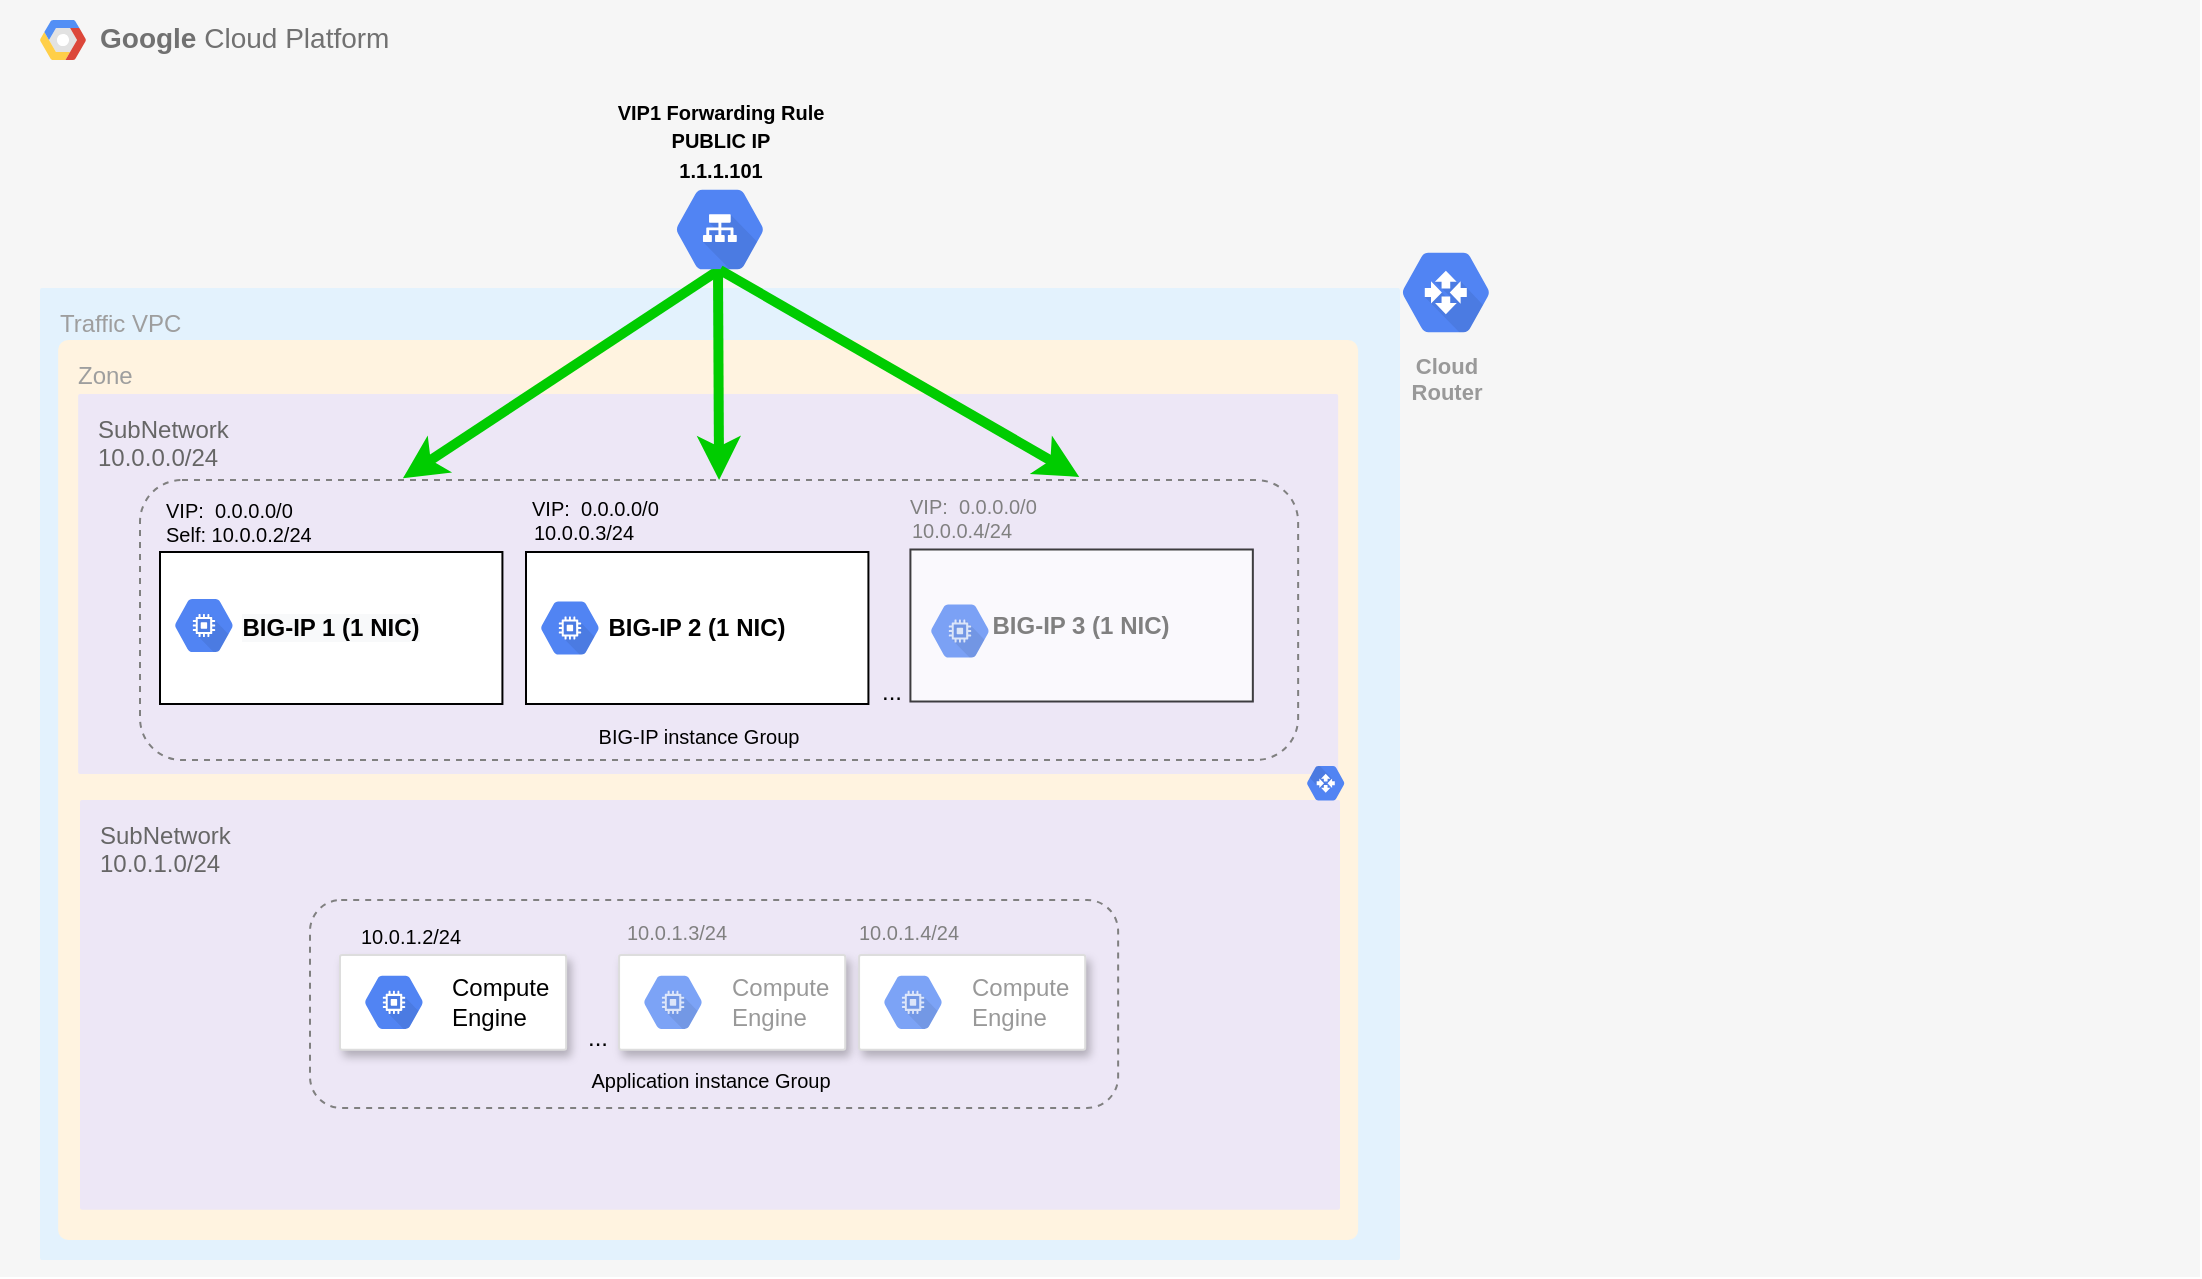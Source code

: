 <mxfile version="14.6.13" type="device"><diagram id="hrUrZuJ2duOs5Gn9yQjz" name="Page-1"><mxGraphModel dx="808" dy="2183" grid="1" gridSize="10" guides="1" tooltips="1" connect="1" arrows="1" fold="1" page="1" pageScale="1" pageWidth="1100" pageHeight="850" math="0" shadow="0"><root><mxCell id="0"/><mxCell id="1" parent="0"/><mxCell id="L_oeTIUVo5TAKEpqotAu-3" value="&lt;b&gt;Google &lt;/b&gt;Cloud Platform" style="fillColor=#F6F6F6;strokeColor=none;shadow=0;gradientColor=none;fontSize=14;align=left;spacing=10;fontColor=#717171;9E9E9E;verticalAlign=top;spacingTop=-4;fontStyle=0;spacingLeft=40;html=1;" parent="1" vertex="1"><mxGeometry y="-856" width="1100" height="638.5" as="geometry"/></mxCell><mxCell id="L_oeTIUVo5TAKEpqotAu-4" value="" style="shape=mxgraph.gcp2.google_cloud_platform;fillColor=#F6F6F6;strokeColor=none;shadow=0;gradientColor=none;" parent="L_oeTIUVo5TAKEpqotAu-3" vertex="1"><mxGeometry width="23" height="20" relative="1" as="geometry"><mxPoint x="20" y="10" as="offset"/></mxGeometry></mxCell><mxCell id="L_oeTIUVo5TAKEpqotAu-30" value="Traffic VPC" style="points=[[0,0,0],[0.25,0,0],[0.5,0,0],[0.75,0,0],[1,0,0],[1,0.25,0],[1,0.5,0],[1,0.75,0],[1,1,0],[0.75,1,0],[0.5,1,0],[0.25,1,0],[0,1,0],[0,0.75,0],[0,0.5,0],[0,0.25,0]];rounded=1;absoluteArcSize=1;arcSize=2;html=1;strokeColor=none;gradientColor=none;shadow=0;dashed=0;fontSize=12;fontColor=#9E9E9E;align=left;verticalAlign=top;spacing=10;spacingTop=-4;fillColor=#E3F2FD;" parent="L_oeTIUVo5TAKEpqotAu-3" vertex="1"><mxGeometry x="20" y="144.03" width="680" height="485.97" as="geometry"/></mxCell><mxCell id="L_oeTIUVo5TAKEpqotAu-31" value="Zone" style="points=[[0,0,0],[0.25,0,0],[0.5,0,0],[0.75,0,0],[1,0,0],[1,0.25,0],[1,0.5,0],[1,0.75,0],[1,1,0],[0.75,1,0],[0.5,1,0],[0.25,1,0],[0,1,0],[0,0.75,0],[0,0.5,0],[0,0.25,0]];rounded=1;absoluteArcSize=1;arcSize=10;html=1;strokeColor=none;gradientColor=none;shadow=0;dashed=0;fontSize=12;fontColor=#9E9E9E;align=left;verticalAlign=top;spacing=10;spacingTop=-4;fillColor=#FFF3E0;" parent="L_oeTIUVo5TAKEpqotAu-30" vertex="1"><mxGeometry width="650" height="450" relative="1" as="geometry"><mxPoint x="9.07" y="25.97" as="offset"/></mxGeometry></mxCell><mxCell id="L_oeTIUVo5TAKEpqotAu-32" value="&lt;font color=&quot;#666666&quot;&gt;SubNetwork&lt;br&gt;10.0.0.0/24&lt;/font&gt;" style="points=[[0,0,0],[0.25,0,0],[0.5,0,0],[0.75,0,0],[1,0,0],[1,0.25,0],[1,0.5,0],[1,0.75,0],[1,1,0],[0.75,1,0],[0.5,1,0],[0.25,1,0],[0,1,0],[0,0.75,0],[0,0.5,0],[0,0.25,0]];rounded=1;absoluteArcSize=1;arcSize=2;html=1;strokeColor=none;gradientColor=none;shadow=0;dashed=0;fontSize=12;fontColor=#9E9E9E;align=left;verticalAlign=top;spacing=10;spacingTop=-4;fillColor=#EDE7F6;" parent="L_oeTIUVo5TAKEpqotAu-31" vertex="1"><mxGeometry width="630" height="190" relative="1" as="geometry"><mxPoint x="10" y="27" as="offset"/></mxGeometry></mxCell><mxCell id="L_oeTIUVo5TAKEpqotAu-89" value="&lt;font style=&quot;font-size: 10px&quot;&gt;&lt;span&gt;0.0.0.0:http&lt;/span&gt;&lt;/font&gt;" style="text;html=1;align=left;verticalAlign=middle;resizable=0;points=[];autosize=1;fontStyle=1" parent="L_oeTIUVo5TAKEpqotAu-31" vertex="1"><mxGeometry x="239.934" y="354.882" width="70" height="20" as="geometry"/></mxCell><mxCell id="DzZYeF4MVpdsK01x4poW-1" value="&lt;font color=&quot;#666666&quot;&gt;SubNetwork&lt;br&gt;10.0.1.0/24&lt;/font&gt;" style="points=[[0,0,0],[0.25,0,0],[0.5,0,0],[0.75,0,0],[1,0,0],[1,0.25,0],[1,0.5,0],[1,0.75,0],[1,1,0],[0.75,1,0],[0.5,1,0],[0.25,1,0],[0,1,0],[0,0.75,0],[0,0.5,0],[0,0.25,0]];rounded=1;absoluteArcSize=1;arcSize=2;html=1;strokeColor=none;gradientColor=none;shadow=0;dashed=0;fontSize=12;fontColor=#9E9E9E;align=left;verticalAlign=top;spacing=10;spacingTop=-4;fillColor=#EDE7F6;" vertex="1" parent="L_oeTIUVo5TAKEpqotAu-31"><mxGeometry x="10.93" y="230" width="630" height="204.88" as="geometry"/></mxCell><mxCell id="veZG__Dy6hjF33BgE7It-9" value="" style="strokeColor=#dddddd;shadow=1;strokeWidth=1;rounded=1;absoluteArcSize=1;arcSize=2;" parent="L_oeTIUVo5TAKEpqotAu-31" vertex="1"><mxGeometry x="140.93" y="307.507" width="113.07" height="47.372" as="geometry"/></mxCell><mxCell id="veZG__Dy6hjF33BgE7It-10" value="&lt;font color=&quot;#000000&quot;&gt;Compute &lt;br&gt;Engine&lt;/font&gt;" style="dashed=0;connectable=0;html=1;fillColor=#5184F3;strokeColor=none;shape=mxgraph.gcp2.hexIcon;prIcon=compute_engine;part=1;labelPosition=right;verticalLabelPosition=middle;align=left;verticalAlign=middle;spacingLeft=5;fontColor=#999999;fontSize=12;" parent="veZG__Dy6hjF33BgE7It-9" vertex="1"><mxGeometry y="0.5" width="44" height="39" relative="1" as="geometry"><mxPoint x="5" y="-19.5" as="offset"/></mxGeometry></mxCell><mxCell id="i-7Z5bn5I6anRkR01u8z-23" value="&lt;b style=&quot;color: rgb(153 , 153 , 153) ; font-family: &amp;#34;helvetica&amp;#34; ; font-size: 12px ; font-style: normal ; letter-spacing: normal ; text-align: left ; text-indent: 0px ; text-transform: none ; word-spacing: 0px ; background-color: rgb(248 , 249 , 250)&quot;&gt;&lt;font color=&quot;#000000&quot;&gt;BIG-IP 1 (1 NIC)&lt;/font&gt;&lt;/b&gt;" style="rounded=0;whiteSpace=wrap;html=1;" parent="L_oeTIUVo5TAKEpqotAu-31" vertex="1"><mxGeometry x="50.93" y="106" width="171.21" height="76" as="geometry"/></mxCell><mxCell id="DzZYeF4MVpdsK01x4poW-3" value="&lt;b style=&quot;color: rgb(153 , 153 , 153) ; font-family: &amp;#34;helvetica&amp;#34; ; text-align: left&quot;&gt;&lt;font color=&quot;#000000&quot;&gt;BIG-IP 2 (1 NIC)&lt;/font&gt;&lt;/b&gt;" style="rounded=0;whiteSpace=wrap;html=1;" vertex="1" parent="L_oeTIUVo5TAKEpqotAu-31"><mxGeometry x="233.93" y="106" width="171.21" height="76" as="geometry"/></mxCell><mxCell id="DzZYeF4MVpdsK01x4poW-11" value="&lt;b style=&quot;font-family: &amp;#34;helvetica&amp;#34; ; text-align: left&quot;&gt;&lt;font color=&quot;#808080&quot;&gt;BIG-IP 3 (1 NIC)&lt;/font&gt;&lt;/b&gt;" style="rounded=0;whiteSpace=wrap;html=1;opacity=75;" vertex="1" parent="L_oeTIUVo5TAKEpqotAu-31"><mxGeometry x="426.14" y="104.75" width="171.21" height="76" as="geometry"/></mxCell><mxCell id="DzZYeF4MVpdsK01x4poW-15" value="" style="dashed=0;connectable=0;html=1;fillColor=#5184F3;strokeColor=none;shape=mxgraph.gcp2.hexIcon;prIcon=compute_engine;part=1;labelPosition=right;verticalLabelPosition=middle;align=left;verticalAlign=middle;spacingLeft=5;fontColor=#999999;fontSize=12;" vertex="1" parent="L_oeTIUVo5TAKEpqotAu-31"><mxGeometry x="233.93" y="124.5" width="44" height="39" as="geometry"/></mxCell><mxCell id="DzZYeF4MVpdsK01x4poW-22" value="" style="strokeColor=#dddddd;shadow=1;strokeWidth=1;rounded=1;absoluteArcSize=1;arcSize=2;" vertex="1" parent="L_oeTIUVo5TAKEpqotAu-31"><mxGeometry x="280.47" y="307.507" width="113.07" height="47.372" as="geometry"/></mxCell><mxCell id="DzZYeF4MVpdsK01x4poW-23" value="Compute &lt;br&gt;Engine" style="dashed=0;connectable=0;html=1;fillColor=#5184F3;strokeColor=none;shape=mxgraph.gcp2.hexIcon;prIcon=compute_engine;part=1;labelPosition=right;verticalLabelPosition=middle;align=left;verticalAlign=middle;spacingLeft=5;fontColor=#999999;fontSize=12;opacity=75;" vertex="1" parent="DzZYeF4MVpdsK01x4poW-22"><mxGeometry y="0.5" width="44" height="39" relative="1" as="geometry"><mxPoint x="5" y="-19.5" as="offset"/></mxGeometry></mxCell><mxCell id="DzZYeF4MVpdsK01x4poW-24" value="" style="strokeColor=#dddddd;shadow=1;strokeWidth=1;rounded=1;absoluteArcSize=1;arcSize=2;" vertex="1" parent="L_oeTIUVo5TAKEpqotAu-31"><mxGeometry x="400.47" y="307.507" width="113.07" height="47.372" as="geometry"/></mxCell><mxCell id="DzZYeF4MVpdsK01x4poW-25" value="Compute&lt;br&gt;Engine" style="dashed=0;connectable=0;html=1;fillColor=#5184F3;strokeColor=none;shape=mxgraph.gcp2.hexIcon;prIcon=compute_engine;part=1;labelPosition=right;verticalLabelPosition=middle;align=left;verticalAlign=middle;spacingLeft=5;fontColor=#999999;fontSize=12;opacity=75;" vertex="1" parent="DzZYeF4MVpdsK01x4poW-24"><mxGeometry y="0.5" width="44" height="39" relative="1" as="geometry"><mxPoint x="5" y="-19.5" as="offset"/></mxGeometry></mxCell><mxCell id="DzZYeF4MVpdsK01x4poW-26" value="&lt;font style=&quot;font-size: 10px&quot;&gt;10.0.1.2/24&lt;/font&gt;" style="text;html=1;align=center;verticalAlign=middle;resizable=0;points=[];autosize=1;" vertex="1" parent="L_oeTIUVo5TAKEpqotAu-31"><mxGeometry x="140.933" y="287.503" width="70" height="20" as="geometry"/></mxCell><mxCell id="veZG__Dy6hjF33BgE7It-8" value="&lt;font style=&quot;font-size: 10px&quot;&gt;Application instance Group&lt;/font&gt;" style="text;html=1;align=center;verticalAlign=middle;resizable=0;points=[];autosize=1;" parent="L_oeTIUVo5TAKEpqotAu-31" vertex="1"><mxGeometry x="255.934" y="359.997" width="140" height="20" as="geometry"/></mxCell><mxCell id="DzZYeF4MVpdsK01x4poW-29" value="&lt;font style=&quot;font-size: 10px&quot;&gt;BIG-IP instance Group&lt;/font&gt;" style="text;html=1;align=center;verticalAlign=middle;resizable=0;points=[];autosize=1;" vertex="1" parent="L_oeTIUVo5TAKEpqotAu-31"><mxGeometry x="259.534" y="187.997" width="120" height="20" as="geometry"/></mxCell><mxCell id="i-7Z5bn5I6anRkR01u8z-24" value="&lt;br&gt;" style="dashed=0;connectable=0;html=1;fillColor=#5184F3;strokeColor=none;shape=mxgraph.gcp2.hexIcon;prIcon=compute_engine;part=1;labelPosition=right;verticalLabelPosition=middle;align=left;verticalAlign=middle;spacingLeft=5;fontColor=#999999;fontSize=12;" parent="L_oeTIUVo5TAKEpqotAu-31" vertex="1"><mxGeometry x="50.93" y="123.25" width="44" height="39" as="geometry"/></mxCell><mxCell id="DzZYeF4MVpdsK01x4poW-32" value="..." style="text;html=1;strokeColor=none;fillColor=none;align=center;verticalAlign=middle;whiteSpace=wrap;rounded=0;opacity=75;" vertex="1" parent="L_oeTIUVo5TAKEpqotAu-31"><mxGeometry x="396.47" y="167" width="40" height="18" as="geometry"/></mxCell><mxCell id="DzZYeF4MVpdsK01x4poW-35" value="" style="rounded=1;whiteSpace=wrap;html=1;fillColor=none;strokeColor=#808080;dashed=1;" vertex="1" parent="L_oeTIUVo5TAKEpqotAu-31"><mxGeometry x="40.93" y="70" width="579.07" height="140" as="geometry"/></mxCell><mxCell id="DzZYeF4MVpdsK01x4poW-36" value="" style="rounded=1;whiteSpace=wrap;html=1;fillColor=none;strokeColor=#808080;dashed=1;" vertex="1" parent="L_oeTIUVo5TAKEpqotAu-31"><mxGeometry x="125.93" y="280" width="404.07" height="104" as="geometry"/></mxCell><mxCell id="L_oeTIUVo5TAKEpqotAu-59" value="Cloud&#10;Router" style="html=1;fillColor=#5184F3;strokeColor=none;verticalAlign=top;labelPosition=center;verticalLabelPosition=bottom;align=center;spacingTop=-6;fontSize=11;fontStyle=1;fontColor=#999999;shape=mxgraph.gcp2.hexIcon;prIcon=cloud_router" parent="L_oeTIUVo5TAKEpqotAu-3" vertex="1"><mxGeometry x="690" y="117" width="66" height="58.5" as="geometry"/></mxCell><mxCell id="i-7Z5bn5I6anRkR01u8z-21" style="edgeStyle=orthogonalEdgeStyle;rounded=0;orthogonalLoop=1;jettySize=auto;html=1;exitX=0.5;exitY=1;exitDx=0;exitDy=0;exitPerimeter=0;" parent="L_oeTIUVo5TAKEpqotAu-3" edge="1"><mxGeometry relative="1" as="geometry"><mxPoint x="360" y="400.0" as="sourcePoint"/><mxPoint x="360" y="400.0" as="targetPoint"/></mxGeometry></mxCell><mxCell id="i-7Z5bn5I6anRkR01u8z-32" value="" style="endArrow=classic;html=1;exitX=0.5;exitY=0.84;exitDx=0;exitDy=0;exitPerimeter=0;strokeColor=#00CC00;strokeWidth=5;gradientColor=none;entryX=0.227;entryY=-0.006;entryDx=0;entryDy=0;entryPerimeter=0;" parent="L_oeTIUVo5TAKEpqotAu-3" source="DzZYeF4MVpdsK01x4poW-8" edge="1" target="DzZYeF4MVpdsK01x4poW-35"><mxGeometry width="50" height="50" relative="1" as="geometry"><mxPoint x="251.564" y="104.5" as="sourcePoint"/><mxPoint x="190" y="246" as="targetPoint"/><Array as="points"/></mxGeometry></mxCell><mxCell id="DzZYeF4MVpdsK01x4poW-8" value="" style="sketch=0;html=1;fillColor=#5184F3;strokeColor=none;verticalAlign=top;labelPosition=center;verticalLabelPosition=bottom;align=center;spacingTop=-6;fontSize=11;fontStyle=1;fontColor=#999999;shape=mxgraph.gcp2.hexIcon;prIcon=cloud_load_balancing" vertex="1" parent="L_oeTIUVo5TAKEpqotAu-3"><mxGeometry x="327" y="85.53" width="66" height="58.5" as="geometry"/></mxCell><mxCell id="i-7Z5bn5I6anRkR01u8z-31" value="&lt;font style=&quot;font-size: 10px&quot;&gt;&lt;b&gt;VIP1 Forwarding Rule&lt;br&gt;PUBLIC IP&lt;br&gt;1.1.1.101&lt;/b&gt;&lt;br&gt;&lt;/font&gt;" style="text;html=1;align=center;verticalAlign=middle;resizable=0;points=[];autosize=1;" parent="L_oeTIUVo5TAKEpqotAu-3" vertex="1"><mxGeometry x="300.004" y="44.53" width="120" height="50" as="geometry"/></mxCell><mxCell id="DzZYeF4MVpdsK01x4poW-10" value="" style="endArrow=classic;html=1;strokeColor=#00CC00;strokeWidth=5;gradientColor=none;entryX=0.811;entryY=-0.011;entryDx=0;entryDy=0;entryPerimeter=0;" edge="1" parent="L_oeTIUVo5TAKEpqotAu-3" target="DzZYeF4MVpdsK01x4poW-35"><mxGeometry width="50" height="50" relative="1" as="geometry"><mxPoint x="360" y="135" as="sourcePoint"/><mxPoint x="530" y="236" as="targetPoint"/><Array as="points"/></mxGeometry></mxCell><mxCell id="yoABx-35BRIv0o9AAoPa-27" value="&lt;font style=&quot;font-size: 10px&quot;&gt;Self: 10.0.0.2/24&lt;/font&gt;" style="text;html=1;align=left;verticalAlign=middle;resizable=0;points=[];autosize=1;" parent="1" vertex="1"><mxGeometry x="81.004" y="-599.251" width="90" height="20" as="geometry"/></mxCell><mxCell id="yoABx-35BRIv0o9AAoPa-28" value="&lt;font style=&quot;font-size: 10px&quot;&gt;VIP:&amp;nbsp; 0.0.0.0/0&lt;/font&gt;" style="text;html=1;align=left;verticalAlign=middle;resizable=0;points=[];autosize=1;" parent="1" vertex="1"><mxGeometry x="81.004" y="-611.251" width="80" height="20" as="geometry"/></mxCell><mxCell id="DzZYeF4MVpdsK01x4poW-6" value="&lt;font style=&quot;font-size: 10px&quot;&gt;10.0.0.3/24&lt;/font&gt;" style="text;html=1;align=left;verticalAlign=middle;resizable=0;points=[];autosize=1;" vertex="1" parent="1"><mxGeometry x="265.004" y="-600.251" width="70" height="20" as="geometry"/></mxCell><mxCell id="DzZYeF4MVpdsK01x4poW-9" value="&lt;font style=&quot;font-size: 10px&quot;&gt;VIP:&amp;nbsp; 0.0.0.0/0&lt;/font&gt;" style="text;html=1;align=left;verticalAlign=middle;resizable=0;points=[];autosize=1;" vertex="1" parent="1"><mxGeometry x="264.004" y="-612.251" width="80" height="20" as="geometry"/></mxCell><mxCell id="DzZYeF4MVpdsK01x4poW-12" value="&lt;font style=&quot;font-size: 10px&quot; color=&quot;#808080&quot;&gt;10.0.0.4/24&lt;/font&gt;" style="text;html=1;align=left;verticalAlign=middle;resizable=0;points=[];autosize=1;" vertex="1" parent="1"><mxGeometry x="454.004" y="-601.251" width="70" height="20" as="geometry"/></mxCell><mxCell id="DzZYeF4MVpdsK01x4poW-13" value="&lt;font style=&quot;font-size: 10px&quot; color=&quot;#808080&quot;&gt;VIP:&amp;nbsp; 0.0.0.0/0&lt;/font&gt;" style="text;html=1;align=left;verticalAlign=middle;resizable=0;points=[];autosize=1;" vertex="1" parent="1"><mxGeometry x="453.004" y="-613.251" width="80" height="20" as="geometry"/></mxCell><mxCell id="DzZYeF4MVpdsK01x4poW-17" value="" style="endArrow=classic;html=1;exitX=0.5;exitY=0.84;exitDx=0;exitDy=0;exitPerimeter=0;strokeColor=#00CC00;strokeWidth=5;gradientColor=none;entryX=0.5;entryY=0;entryDx=0;entryDy=0;" edge="1" parent="1" target="DzZYeF4MVpdsK01x4poW-35"><mxGeometry width="50" height="50" relative="1" as="geometry"><mxPoint x="359" y="-721.33" as="sourcePoint"/><mxPoint x="355" y="-620" as="targetPoint"/><Array as="points"/></mxGeometry></mxCell><mxCell id="DzZYeF4MVpdsK01x4poW-21" value="&lt;br&gt;" style="html=1;fillColor=#5184F3;strokeColor=none;verticalAlign=top;labelPosition=center;verticalLabelPosition=bottom;align=center;spacingTop=-6;fontSize=11;fontStyle=1;fontColor=#999999;shape=mxgraph.gcp2.hexIcon;prIcon=cloud_router;aspect=fixed;direction=west;" vertex="1" parent="1"><mxGeometry x="648.598" y="-476.997" width="28.458" height="25.227" as="geometry"/></mxCell><mxCell id="DzZYeF4MVpdsK01x4poW-27" value="&lt;font style=&quot;font-size: 10px&quot; color=&quot;#808080&quot;&gt;10.0.1.3/24&lt;/font&gt;" style="text;html=1;align=center;verticalAlign=middle;resizable=0;points=[];autosize=1;" vertex="1" parent="1"><mxGeometry x="303.003" y="-399.997" width="70" height="20" as="geometry"/></mxCell><mxCell id="DzZYeF4MVpdsK01x4poW-28" value="&lt;font style=&quot;font-size: 10px&quot; color=&quot;#808080&quot;&gt;10.0.1.4/24&lt;/font&gt;" style="text;html=1;align=center;verticalAlign=middle;resizable=0;points=[];autosize=1;" vertex="1" parent="1"><mxGeometry x="419.003" y="-399.997" width="70" height="20" as="geometry"/></mxCell><mxCell id="DzZYeF4MVpdsK01x4poW-31" value="" style="dashed=0;connectable=0;html=1;fillColor=#5184F3;strokeColor=none;shape=mxgraph.gcp2.hexIcon;prIcon=compute_engine;part=1;labelPosition=right;verticalLabelPosition=middle;align=left;verticalAlign=middle;spacingLeft=5;fontColor=#999999;fontSize=12;opacity=75;" vertex="1" parent="1"><mxGeometry x="458.0" y="-560.0" width="44" height="39" as="geometry"/></mxCell><mxCell id="DzZYeF4MVpdsK01x4poW-33" value="..." style="text;html=1;strokeColor=none;fillColor=none;align=center;verticalAlign=middle;whiteSpace=wrap;rounded=0;opacity=75;" vertex="1" parent="1"><mxGeometry x="279" y="-346" width="40" height="18" as="geometry"/></mxCell></root></mxGraphModel></diagram></mxfile>

